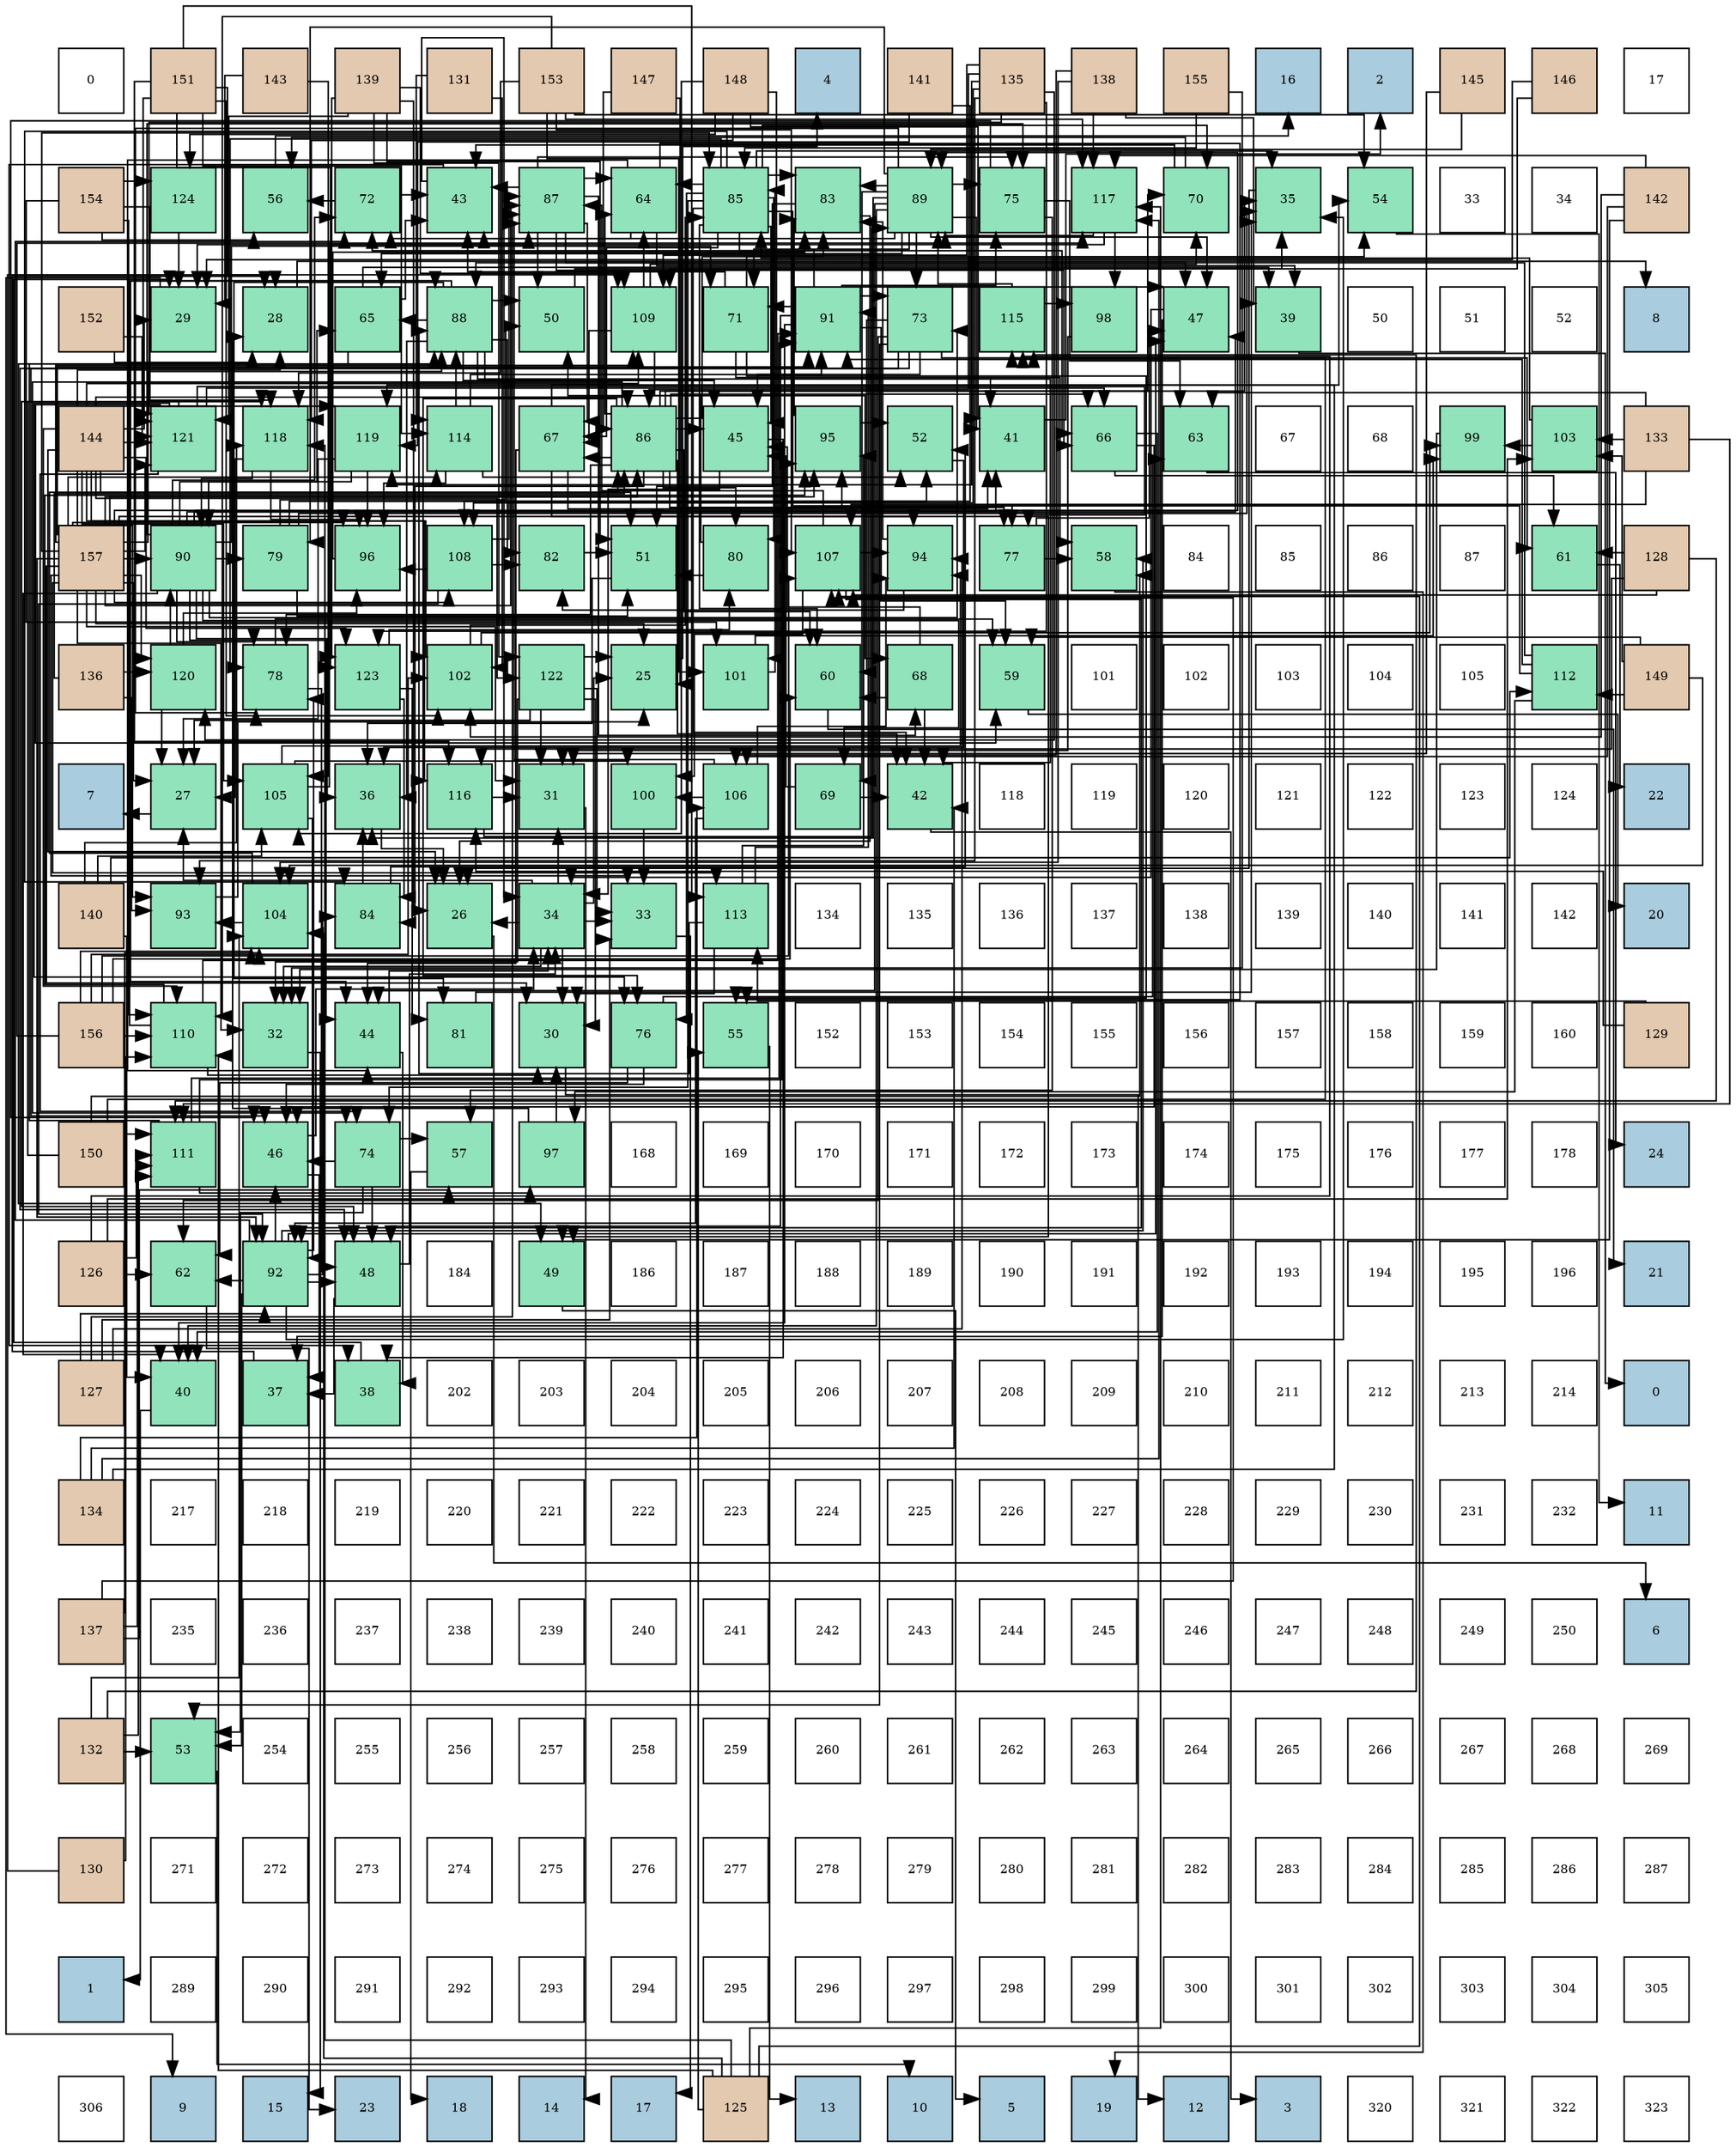 digraph layout{
 rankdir=TB;
 splines=ortho;
 node [style=filled shape=square fixedsize=true width=0.6];
0[label="0", fontsize=8, fillcolor="#ffffff"];
1[label="151", fontsize=8, fillcolor="#e3c9af"];
2[label="143", fontsize=8, fillcolor="#e3c9af"];
3[label="139", fontsize=8, fillcolor="#e3c9af"];
4[label="131", fontsize=8, fillcolor="#e3c9af"];
5[label="153", fontsize=8, fillcolor="#e3c9af"];
6[label="147", fontsize=8, fillcolor="#e3c9af"];
7[label="148", fontsize=8, fillcolor="#e3c9af"];
8[label="4", fontsize=8, fillcolor="#a9ccde"];
9[label="141", fontsize=8, fillcolor="#e3c9af"];
10[label="135", fontsize=8, fillcolor="#e3c9af"];
11[label="138", fontsize=8, fillcolor="#e3c9af"];
12[label="155", fontsize=8, fillcolor="#e3c9af"];
13[label="16", fontsize=8, fillcolor="#a9ccde"];
14[label="2", fontsize=8, fillcolor="#a9ccde"];
15[label="145", fontsize=8, fillcolor="#e3c9af"];
16[label="146", fontsize=8, fillcolor="#e3c9af"];
17[label="17", fontsize=8, fillcolor="#ffffff"];
18[label="154", fontsize=8, fillcolor="#e3c9af"];
19[label="124", fontsize=8, fillcolor="#91e3bb"];
20[label="56", fontsize=8, fillcolor="#91e3bb"];
21[label="72", fontsize=8, fillcolor="#91e3bb"];
22[label="43", fontsize=8, fillcolor="#91e3bb"];
23[label="87", fontsize=8, fillcolor="#91e3bb"];
24[label="64", fontsize=8, fillcolor="#91e3bb"];
25[label="85", fontsize=8, fillcolor="#91e3bb"];
26[label="83", fontsize=8, fillcolor="#91e3bb"];
27[label="89", fontsize=8, fillcolor="#91e3bb"];
28[label="75", fontsize=8, fillcolor="#91e3bb"];
29[label="117", fontsize=8, fillcolor="#91e3bb"];
30[label="70", fontsize=8, fillcolor="#91e3bb"];
31[label="35", fontsize=8, fillcolor="#91e3bb"];
32[label="54", fontsize=8, fillcolor="#91e3bb"];
33[label="33", fontsize=8, fillcolor="#ffffff"];
34[label="34", fontsize=8, fillcolor="#ffffff"];
35[label="142", fontsize=8, fillcolor="#e3c9af"];
36[label="152", fontsize=8, fillcolor="#e3c9af"];
37[label="29", fontsize=8, fillcolor="#91e3bb"];
38[label="28", fontsize=8, fillcolor="#91e3bb"];
39[label="65", fontsize=8, fillcolor="#91e3bb"];
40[label="88", fontsize=8, fillcolor="#91e3bb"];
41[label="50", fontsize=8, fillcolor="#91e3bb"];
42[label="109", fontsize=8, fillcolor="#91e3bb"];
43[label="71", fontsize=8, fillcolor="#91e3bb"];
44[label="91", fontsize=8, fillcolor="#91e3bb"];
45[label="73", fontsize=8, fillcolor="#91e3bb"];
46[label="115", fontsize=8, fillcolor="#91e3bb"];
47[label="98", fontsize=8, fillcolor="#91e3bb"];
48[label="47", fontsize=8, fillcolor="#91e3bb"];
49[label="39", fontsize=8, fillcolor="#91e3bb"];
50[label="50", fontsize=8, fillcolor="#ffffff"];
51[label="51", fontsize=8, fillcolor="#ffffff"];
52[label="52", fontsize=8, fillcolor="#ffffff"];
53[label="8", fontsize=8, fillcolor="#a9ccde"];
54[label="144", fontsize=8, fillcolor="#e3c9af"];
55[label="121", fontsize=8, fillcolor="#91e3bb"];
56[label="118", fontsize=8, fillcolor="#91e3bb"];
57[label="119", fontsize=8, fillcolor="#91e3bb"];
58[label="114", fontsize=8, fillcolor="#91e3bb"];
59[label="67", fontsize=8, fillcolor="#91e3bb"];
60[label="86", fontsize=8, fillcolor="#91e3bb"];
61[label="45", fontsize=8, fillcolor="#91e3bb"];
62[label="95", fontsize=8, fillcolor="#91e3bb"];
63[label="52", fontsize=8, fillcolor="#91e3bb"];
64[label="41", fontsize=8, fillcolor="#91e3bb"];
65[label="66", fontsize=8, fillcolor="#91e3bb"];
66[label="63", fontsize=8, fillcolor="#91e3bb"];
67[label="67", fontsize=8, fillcolor="#ffffff"];
68[label="68", fontsize=8, fillcolor="#ffffff"];
69[label="99", fontsize=8, fillcolor="#91e3bb"];
70[label="103", fontsize=8, fillcolor="#91e3bb"];
71[label="133", fontsize=8, fillcolor="#e3c9af"];
72[label="157", fontsize=8, fillcolor="#e3c9af"];
73[label="90", fontsize=8, fillcolor="#91e3bb"];
74[label="79", fontsize=8, fillcolor="#91e3bb"];
75[label="96", fontsize=8, fillcolor="#91e3bb"];
76[label="108", fontsize=8, fillcolor="#91e3bb"];
77[label="82", fontsize=8, fillcolor="#91e3bb"];
78[label="51", fontsize=8, fillcolor="#91e3bb"];
79[label="80", fontsize=8, fillcolor="#91e3bb"];
80[label="107", fontsize=8, fillcolor="#91e3bb"];
81[label="94", fontsize=8, fillcolor="#91e3bb"];
82[label="77", fontsize=8, fillcolor="#91e3bb"];
83[label="58", fontsize=8, fillcolor="#91e3bb"];
84[label="84", fontsize=8, fillcolor="#ffffff"];
85[label="85", fontsize=8, fillcolor="#ffffff"];
86[label="86", fontsize=8, fillcolor="#ffffff"];
87[label="87", fontsize=8, fillcolor="#ffffff"];
88[label="61", fontsize=8, fillcolor="#91e3bb"];
89[label="128", fontsize=8, fillcolor="#e3c9af"];
90[label="136", fontsize=8, fillcolor="#e3c9af"];
91[label="120", fontsize=8, fillcolor="#91e3bb"];
92[label="78", fontsize=8, fillcolor="#91e3bb"];
93[label="123", fontsize=8, fillcolor="#91e3bb"];
94[label="102", fontsize=8, fillcolor="#91e3bb"];
95[label="122", fontsize=8, fillcolor="#91e3bb"];
96[label="25", fontsize=8, fillcolor="#91e3bb"];
97[label="101", fontsize=8, fillcolor="#91e3bb"];
98[label="60", fontsize=8, fillcolor="#91e3bb"];
99[label="68", fontsize=8, fillcolor="#91e3bb"];
100[label="59", fontsize=8, fillcolor="#91e3bb"];
101[label="101", fontsize=8, fillcolor="#ffffff"];
102[label="102", fontsize=8, fillcolor="#ffffff"];
103[label="103", fontsize=8, fillcolor="#ffffff"];
104[label="104", fontsize=8, fillcolor="#ffffff"];
105[label="105", fontsize=8, fillcolor="#ffffff"];
106[label="112", fontsize=8, fillcolor="#91e3bb"];
107[label="149", fontsize=8, fillcolor="#e3c9af"];
108[label="7", fontsize=8, fillcolor="#a9ccde"];
109[label="27", fontsize=8, fillcolor="#91e3bb"];
110[label="105", fontsize=8, fillcolor="#91e3bb"];
111[label="36", fontsize=8, fillcolor="#91e3bb"];
112[label="116", fontsize=8, fillcolor="#91e3bb"];
113[label="31", fontsize=8, fillcolor="#91e3bb"];
114[label="100", fontsize=8, fillcolor="#91e3bb"];
115[label="106", fontsize=8, fillcolor="#91e3bb"];
116[label="69", fontsize=8, fillcolor="#91e3bb"];
117[label="42", fontsize=8, fillcolor="#91e3bb"];
118[label="118", fontsize=8, fillcolor="#ffffff"];
119[label="119", fontsize=8, fillcolor="#ffffff"];
120[label="120", fontsize=8, fillcolor="#ffffff"];
121[label="121", fontsize=8, fillcolor="#ffffff"];
122[label="122", fontsize=8, fillcolor="#ffffff"];
123[label="123", fontsize=8, fillcolor="#ffffff"];
124[label="124", fontsize=8, fillcolor="#ffffff"];
125[label="22", fontsize=8, fillcolor="#a9ccde"];
126[label="140", fontsize=8, fillcolor="#e3c9af"];
127[label="93", fontsize=8, fillcolor="#91e3bb"];
128[label="104", fontsize=8, fillcolor="#91e3bb"];
129[label="84", fontsize=8, fillcolor="#91e3bb"];
130[label="26", fontsize=8, fillcolor="#91e3bb"];
131[label="34", fontsize=8, fillcolor="#91e3bb"];
132[label="33", fontsize=8, fillcolor="#91e3bb"];
133[label="113", fontsize=8, fillcolor="#91e3bb"];
134[label="134", fontsize=8, fillcolor="#ffffff"];
135[label="135", fontsize=8, fillcolor="#ffffff"];
136[label="136", fontsize=8, fillcolor="#ffffff"];
137[label="137", fontsize=8, fillcolor="#ffffff"];
138[label="138", fontsize=8, fillcolor="#ffffff"];
139[label="139", fontsize=8, fillcolor="#ffffff"];
140[label="140", fontsize=8, fillcolor="#ffffff"];
141[label="141", fontsize=8, fillcolor="#ffffff"];
142[label="142", fontsize=8, fillcolor="#ffffff"];
143[label="20", fontsize=8, fillcolor="#a9ccde"];
144[label="156", fontsize=8, fillcolor="#e3c9af"];
145[label="110", fontsize=8, fillcolor="#91e3bb"];
146[label="32", fontsize=8, fillcolor="#91e3bb"];
147[label="44", fontsize=8, fillcolor="#91e3bb"];
148[label="81", fontsize=8, fillcolor="#91e3bb"];
149[label="30", fontsize=8, fillcolor="#91e3bb"];
150[label="76", fontsize=8, fillcolor="#91e3bb"];
151[label="55", fontsize=8, fillcolor="#91e3bb"];
152[label="152", fontsize=8, fillcolor="#ffffff"];
153[label="153", fontsize=8, fillcolor="#ffffff"];
154[label="154", fontsize=8, fillcolor="#ffffff"];
155[label="155", fontsize=8, fillcolor="#ffffff"];
156[label="156", fontsize=8, fillcolor="#ffffff"];
157[label="157", fontsize=8, fillcolor="#ffffff"];
158[label="158", fontsize=8, fillcolor="#ffffff"];
159[label="159", fontsize=8, fillcolor="#ffffff"];
160[label="160", fontsize=8, fillcolor="#ffffff"];
161[label="129", fontsize=8, fillcolor="#e3c9af"];
162[label="150", fontsize=8, fillcolor="#e3c9af"];
163[label="111", fontsize=8, fillcolor="#91e3bb"];
164[label="46", fontsize=8, fillcolor="#91e3bb"];
165[label="74", fontsize=8, fillcolor="#91e3bb"];
166[label="57", fontsize=8, fillcolor="#91e3bb"];
167[label="97", fontsize=8, fillcolor="#91e3bb"];
168[label="168", fontsize=8, fillcolor="#ffffff"];
169[label="169", fontsize=8, fillcolor="#ffffff"];
170[label="170", fontsize=8, fillcolor="#ffffff"];
171[label="171", fontsize=8, fillcolor="#ffffff"];
172[label="172", fontsize=8, fillcolor="#ffffff"];
173[label="173", fontsize=8, fillcolor="#ffffff"];
174[label="174", fontsize=8, fillcolor="#ffffff"];
175[label="175", fontsize=8, fillcolor="#ffffff"];
176[label="176", fontsize=8, fillcolor="#ffffff"];
177[label="177", fontsize=8, fillcolor="#ffffff"];
178[label="178", fontsize=8, fillcolor="#ffffff"];
179[label="24", fontsize=8, fillcolor="#a9ccde"];
180[label="126", fontsize=8, fillcolor="#e3c9af"];
181[label="62", fontsize=8, fillcolor="#91e3bb"];
182[label="92", fontsize=8, fillcolor="#91e3bb"];
183[label="48", fontsize=8, fillcolor="#91e3bb"];
184[label="184", fontsize=8, fillcolor="#ffffff"];
185[label="49", fontsize=8, fillcolor="#91e3bb"];
186[label="186", fontsize=8, fillcolor="#ffffff"];
187[label="187", fontsize=8, fillcolor="#ffffff"];
188[label="188", fontsize=8, fillcolor="#ffffff"];
189[label="189", fontsize=8, fillcolor="#ffffff"];
190[label="190", fontsize=8, fillcolor="#ffffff"];
191[label="191", fontsize=8, fillcolor="#ffffff"];
192[label="192", fontsize=8, fillcolor="#ffffff"];
193[label="193", fontsize=8, fillcolor="#ffffff"];
194[label="194", fontsize=8, fillcolor="#ffffff"];
195[label="195", fontsize=8, fillcolor="#ffffff"];
196[label="196", fontsize=8, fillcolor="#ffffff"];
197[label="21", fontsize=8, fillcolor="#a9ccde"];
198[label="127", fontsize=8, fillcolor="#e3c9af"];
199[label="40", fontsize=8, fillcolor="#91e3bb"];
200[label="37", fontsize=8, fillcolor="#91e3bb"];
201[label="38", fontsize=8, fillcolor="#91e3bb"];
202[label="202", fontsize=8, fillcolor="#ffffff"];
203[label="203", fontsize=8, fillcolor="#ffffff"];
204[label="204", fontsize=8, fillcolor="#ffffff"];
205[label="205", fontsize=8, fillcolor="#ffffff"];
206[label="206", fontsize=8, fillcolor="#ffffff"];
207[label="207", fontsize=8, fillcolor="#ffffff"];
208[label="208", fontsize=8, fillcolor="#ffffff"];
209[label="209", fontsize=8, fillcolor="#ffffff"];
210[label="210", fontsize=8, fillcolor="#ffffff"];
211[label="211", fontsize=8, fillcolor="#ffffff"];
212[label="212", fontsize=8, fillcolor="#ffffff"];
213[label="213", fontsize=8, fillcolor="#ffffff"];
214[label="214", fontsize=8, fillcolor="#ffffff"];
215[label="0", fontsize=8, fillcolor="#a9ccde"];
216[label="134", fontsize=8, fillcolor="#e3c9af"];
217[label="217", fontsize=8, fillcolor="#ffffff"];
218[label="218", fontsize=8, fillcolor="#ffffff"];
219[label="219", fontsize=8, fillcolor="#ffffff"];
220[label="220", fontsize=8, fillcolor="#ffffff"];
221[label="221", fontsize=8, fillcolor="#ffffff"];
222[label="222", fontsize=8, fillcolor="#ffffff"];
223[label="223", fontsize=8, fillcolor="#ffffff"];
224[label="224", fontsize=8, fillcolor="#ffffff"];
225[label="225", fontsize=8, fillcolor="#ffffff"];
226[label="226", fontsize=8, fillcolor="#ffffff"];
227[label="227", fontsize=8, fillcolor="#ffffff"];
228[label="228", fontsize=8, fillcolor="#ffffff"];
229[label="229", fontsize=8, fillcolor="#ffffff"];
230[label="230", fontsize=8, fillcolor="#ffffff"];
231[label="231", fontsize=8, fillcolor="#ffffff"];
232[label="232", fontsize=8, fillcolor="#ffffff"];
233[label="11", fontsize=8, fillcolor="#a9ccde"];
234[label="137", fontsize=8, fillcolor="#e3c9af"];
235[label="235", fontsize=8, fillcolor="#ffffff"];
236[label="236", fontsize=8, fillcolor="#ffffff"];
237[label="237", fontsize=8, fillcolor="#ffffff"];
238[label="238", fontsize=8, fillcolor="#ffffff"];
239[label="239", fontsize=8, fillcolor="#ffffff"];
240[label="240", fontsize=8, fillcolor="#ffffff"];
241[label="241", fontsize=8, fillcolor="#ffffff"];
242[label="242", fontsize=8, fillcolor="#ffffff"];
243[label="243", fontsize=8, fillcolor="#ffffff"];
244[label="244", fontsize=8, fillcolor="#ffffff"];
245[label="245", fontsize=8, fillcolor="#ffffff"];
246[label="246", fontsize=8, fillcolor="#ffffff"];
247[label="247", fontsize=8, fillcolor="#ffffff"];
248[label="248", fontsize=8, fillcolor="#ffffff"];
249[label="249", fontsize=8, fillcolor="#ffffff"];
250[label="250", fontsize=8, fillcolor="#ffffff"];
251[label="6", fontsize=8, fillcolor="#a9ccde"];
252[label="132", fontsize=8, fillcolor="#e3c9af"];
253[label="53", fontsize=8, fillcolor="#91e3bb"];
254[label="254", fontsize=8, fillcolor="#ffffff"];
255[label="255", fontsize=8, fillcolor="#ffffff"];
256[label="256", fontsize=8, fillcolor="#ffffff"];
257[label="257", fontsize=8, fillcolor="#ffffff"];
258[label="258", fontsize=8, fillcolor="#ffffff"];
259[label="259", fontsize=8, fillcolor="#ffffff"];
260[label="260", fontsize=8, fillcolor="#ffffff"];
261[label="261", fontsize=8, fillcolor="#ffffff"];
262[label="262", fontsize=8, fillcolor="#ffffff"];
263[label="263", fontsize=8, fillcolor="#ffffff"];
264[label="264", fontsize=8, fillcolor="#ffffff"];
265[label="265", fontsize=8, fillcolor="#ffffff"];
266[label="266", fontsize=8, fillcolor="#ffffff"];
267[label="267", fontsize=8, fillcolor="#ffffff"];
268[label="268", fontsize=8, fillcolor="#ffffff"];
269[label="269", fontsize=8, fillcolor="#ffffff"];
270[label="130", fontsize=8, fillcolor="#e3c9af"];
271[label="271", fontsize=8, fillcolor="#ffffff"];
272[label="272", fontsize=8, fillcolor="#ffffff"];
273[label="273", fontsize=8, fillcolor="#ffffff"];
274[label="274", fontsize=8, fillcolor="#ffffff"];
275[label="275", fontsize=8, fillcolor="#ffffff"];
276[label="276", fontsize=8, fillcolor="#ffffff"];
277[label="277", fontsize=8, fillcolor="#ffffff"];
278[label="278", fontsize=8, fillcolor="#ffffff"];
279[label="279", fontsize=8, fillcolor="#ffffff"];
280[label="280", fontsize=8, fillcolor="#ffffff"];
281[label="281", fontsize=8, fillcolor="#ffffff"];
282[label="282", fontsize=8, fillcolor="#ffffff"];
283[label="283", fontsize=8, fillcolor="#ffffff"];
284[label="284", fontsize=8, fillcolor="#ffffff"];
285[label="285", fontsize=8, fillcolor="#ffffff"];
286[label="286", fontsize=8, fillcolor="#ffffff"];
287[label="287", fontsize=8, fillcolor="#ffffff"];
288[label="1", fontsize=8, fillcolor="#a9ccde"];
289[label="289", fontsize=8, fillcolor="#ffffff"];
290[label="290", fontsize=8, fillcolor="#ffffff"];
291[label="291", fontsize=8, fillcolor="#ffffff"];
292[label="292", fontsize=8, fillcolor="#ffffff"];
293[label="293", fontsize=8, fillcolor="#ffffff"];
294[label="294", fontsize=8, fillcolor="#ffffff"];
295[label="295", fontsize=8, fillcolor="#ffffff"];
296[label="296", fontsize=8, fillcolor="#ffffff"];
297[label="297", fontsize=8, fillcolor="#ffffff"];
298[label="298", fontsize=8, fillcolor="#ffffff"];
299[label="299", fontsize=8, fillcolor="#ffffff"];
300[label="300", fontsize=8, fillcolor="#ffffff"];
301[label="301", fontsize=8, fillcolor="#ffffff"];
302[label="302", fontsize=8, fillcolor="#ffffff"];
303[label="303", fontsize=8, fillcolor="#ffffff"];
304[label="304", fontsize=8, fillcolor="#ffffff"];
305[label="305", fontsize=8, fillcolor="#ffffff"];
306[label="306", fontsize=8, fillcolor="#ffffff"];
307[label="9", fontsize=8, fillcolor="#a9ccde"];
308[label="15", fontsize=8, fillcolor="#a9ccde"];
309[label="23", fontsize=8, fillcolor="#a9ccde"];
310[label="18", fontsize=8, fillcolor="#a9ccde"];
311[label="14", fontsize=8, fillcolor="#a9ccde"];
312[label="17", fontsize=8, fillcolor="#a9ccde"];
313[label="125", fontsize=8, fillcolor="#e3c9af"];
314[label="13", fontsize=8, fillcolor="#a9ccde"];
315[label="10", fontsize=8, fillcolor="#a9ccde"];
316[label="5", fontsize=8, fillcolor="#a9ccde"];
317[label="19", fontsize=8, fillcolor="#a9ccde"];
318[label="12", fontsize=8, fillcolor="#a9ccde"];
319[label="3", fontsize=8, fillcolor="#a9ccde"];
320[label="320", fontsize=8, fillcolor="#ffffff"];
321[label="321", fontsize=8, fillcolor="#ffffff"];
322[label="322", fontsize=8, fillcolor="#ffffff"];
323[label="323", fontsize=8, fillcolor="#ffffff"];
edge [constraint=false, style=vis];96 -> 8;
130 -> 251;
109 -> 108;
38 -> 53;
37 -> 307;
149 -> 318;
113 -> 311;
146 -> 308;
132 -> 312;
131 -> 96;
131 -> 130;
131 -> 109;
131 -> 149;
131 -> 113;
131 -> 146;
131 -> 132;
31 -> 130;
111 -> 130;
200 -> 38;
201 -> 37;
49 -> 215;
199 -> 288;
64 -> 14;
117 -> 319;
22 -> 131;
22 -> 201;
147 -> 131;
147 -> 201;
61 -> 131;
61 -> 201;
164 -> 131;
164 -> 200;
48 -> 131;
48 -> 200;
183 -> 131;
183 -> 200;
185 -> 316;
41 -> 31;
78 -> 111;
63 -> 111;
253 -> 315;
32 -> 233;
151 -> 314;
20 -> 13;
166 -> 310;
83 -> 317;
100 -> 143;
98 -> 197;
88 -> 125;
181 -> 309;
66 -> 179;
24 -> 49;
24 -> 22;
24 -> 147;
24 -> 151;
39 -> 49;
39 -> 22;
39 -> 185;
65 -> 199;
65 -> 164;
65 -> 88;
59 -> 64;
59 -> 147;
59 -> 185;
59 -> 32;
99 -> 117;
99 -> 61;
99 -> 98;
116 -> 117;
116 -> 61;
30 -> 22;
30 -> 20;
43 -> 22;
43 -> 32;
43 -> 151;
43 -> 83;
21 -> 22;
21 -> 20;
45 -> 61;
45 -> 164;
45 -> 183;
45 -> 253;
45 -> 98;
45 -> 88;
45 -> 181;
165 -> 164;
165 -> 183;
165 -> 253;
165 -> 166;
28 -> 164;
28 -> 166;
28 -> 66;
150 -> 164;
150 -> 181;
150 -> 66;
82 -> 48;
82 -> 83;
92 -> 183;
92 -> 100;
74 -> 31;
74 -> 41;
74 -> 78;
74 -> 63;
79 -> 41;
79 -> 78;
148 -> 31;
77 -> 78;
26 -> 130;
26 -> 78;
129 -> 111;
129 -> 63;
25 -> 31;
25 -> 117;
25 -> 61;
25 -> 98;
25 -> 24;
25 -> 65;
25 -> 59;
25 -> 30;
25 -> 165;
25 -> 150;
25 -> 82;
25 -> 92;
25 -> 79;
25 -> 26;
25 -> 129;
60 -> 31;
60 -> 117;
60 -> 61;
60 -> 98;
60 -> 24;
60 -> 65;
60 -> 59;
60 -> 30;
60 -> 165;
60 -> 150;
60 -> 82;
60 -> 92;
60 -> 79;
60 -> 26;
60 -> 129;
23 -> 22;
23 -> 48;
23 -> 41;
23 -> 24;
23 -> 65;
23 -> 59;
23 -> 99;
23 -> 28;
40 -> 111;
40 -> 64;
40 -> 117;
40 -> 147;
40 -> 61;
40 -> 41;
40 -> 39;
40 -> 148;
40 -> 77;
27 -> 111;
27 -> 199;
27 -> 64;
27 -> 147;
27 -> 48;
27 -> 39;
27 -> 116;
27 -> 43;
27 -> 21;
27 -> 45;
27 -> 28;
27 -> 92;
27 -> 74;
27 -> 26;
73 -> 111;
73 -> 199;
73 -> 64;
73 -> 147;
73 -> 48;
73 -> 39;
73 -> 116;
73 -> 43;
73 -> 21;
73 -> 45;
73 -> 28;
73 -> 92;
73 -> 74;
44 -> 199;
44 -> 48;
44 -> 183;
44 -> 100;
44 -> 43;
44 -> 21;
44 -> 45;
44 -> 28;
182 -> 31;
182 -> 164;
182 -> 48;
182 -> 183;
182 -> 253;
182 -> 83;
182 -> 181;
182 -> 21;
182 -> 92;
182 -> 129;
127 -> 96;
81 -> 77;
81 -> 26;
62 -> 63;
62 -> 26;
75 -> 26;
167 -> 38;
167 -> 149;
47 -> 113;
69 -> 146;
114 -> 132;
97 -> 25;
97 -> 69;
94 -> 25;
94 -> 69;
70 -> 25;
70 -> 69;
128 -> 60;
128 -> 127;
110 -> 23;
110 -> 182;
110 -> 81;
110 -> 114;
115 -> 23;
115 -> 182;
115 -> 81;
115 -> 114;
80 -> 23;
80 -> 182;
80 -> 81;
80 -> 114;
76 -> 77;
76 -> 23;
76 -> 182;
76 -> 75;
42 -> 24;
42 -> 59;
42 -> 99;
42 -> 30;
145 -> 149;
145 -> 40;
145 -> 44;
145 -> 62;
163 -> 40;
163 -> 44;
163 -> 62;
163 -> 167;
106 -> 40;
106 -> 44;
106 -> 62;
106 -> 167;
133 -> 149;
133 -> 40;
133 -> 44;
133 -> 62;
58 -> 63;
58 -> 40;
58 -> 44;
58 -> 75;
46 -> 27;
46 -> 47;
112 -> 113;
112 -> 27;
29 -> 37;
29 -> 27;
29 -> 47;
56 -> 109;
56 -> 73;
56 -> 75;
57 -> 109;
57 -> 73;
57 -> 75;
91 -> 109;
91 -> 73;
91 -> 75;
55 -> 183;
55 -> 100;
55 -> 65;
55 -> 165;
55 -> 150;
55 -> 82;
95 -> 96;
95 -> 109;
95 -> 149;
95 -> 113;
95 -> 146;
95 -> 132;
93 -> 79;
93 -> 148;
93 -> 129;
19 -> 37;
313 -> 151;
313 -> 128;
313 -> 80;
313 -> 145;
313 -> 29;
313 -> 56;
180 -> 181;
180 -> 70;
180 -> 163;
180 -> 46;
198 -> 132;
198 -> 23;
198 -> 182;
198 -> 81;
89 -> 88;
89 -> 80;
89 -> 163;
89 -> 112;
161 -> 133;
161 -> 112;
270 -> 38;
270 -> 145;
4 -> 94;
4 -> 58;
252 -> 253;
252 -> 128;
252 -> 163;
252 -> 46;
71 -> 66;
71 -> 70;
71 -> 80;
71 -> 163;
216 -> 117;
216 -> 115;
216 -> 29;
216 -> 57;
10 -> 60;
10 -> 127;
10 -> 76;
10 -> 42;
10 -> 57;
10 -> 91;
10 -> 55;
10 -> 93;
90 -> 60;
90 -> 127;
90 -> 91;
234 -> 166;
234 -> 128;
234 -> 80;
234 -> 163;
11 -> 49;
11 -> 128;
11 -> 115;
11 -> 29;
3 -> 130;
3 -> 78;
3 -> 42;
3 -> 55;
3 -> 95;
3 -> 93;
126 -> 199;
126 -> 110;
126 -> 106;
126 -> 56;
9 -> 76;
9 -> 57;
35 -> 185;
35 -> 94;
35 -> 115;
35 -> 29;
2 -> 37;
2 -> 110;
54 -> 130;
54 -> 38;
54 -> 37;
54 -> 78;
54 -> 60;
54 -> 127;
54 -> 94;
54 -> 110;
54 -> 42;
54 -> 145;
54 -> 112;
54 -> 57;
54 -> 55;
54 -> 95;
54 -> 93;
15 -> 113;
15 -> 27;
16 -> 37;
16 -> 42;
6 -> 96;
6 -> 60;
7 -> 64;
7 -> 97;
7 -> 110;
7 -> 56;
7 -> 19;
107 -> 100;
107 -> 70;
107 -> 128;
107 -> 106;
162 -> 83;
162 -> 163;
162 -> 46;
162 -> 56;
1 -> 94;
1 -> 42;
1 -> 133;
1 -> 58;
1 -> 112;
1 -> 55;
1 -> 93;
36 -> 38;
36 -> 55;
5 -> 32;
5 -> 97;
5 -> 80;
5 -> 145;
5 -> 29;
5 -> 56;
18 -> 20;
18 -> 97;
18 -> 145;
18 -> 56;
18 -> 19;
12 -> 146;
12 -> 25;
144 -> 98;
144 -> 94;
144 -> 128;
144 -> 80;
144 -> 145;
144 -> 29;
72 -> 96;
72 -> 109;
72 -> 149;
72 -> 113;
72 -> 146;
72 -> 132;
72 -> 25;
72 -> 60;
72 -> 23;
72 -> 40;
72 -> 27;
72 -> 73;
72 -> 44;
72 -> 182;
72 -> 81;
72 -> 62;
72 -> 75;
72 -> 76;
72 -> 42;
72 -> 133;
72 -> 58;
72 -> 91;
72 -> 55;
edge [constraint=true, style=invis];
0 -> 18 -> 36 -> 54 -> 72 -> 90 -> 108 -> 126 -> 144 -> 162 -> 180 -> 198 -> 216 -> 234 -> 252 -> 270 -> 288 -> 306;
1 -> 19 -> 37 -> 55 -> 73 -> 91 -> 109 -> 127 -> 145 -> 163 -> 181 -> 199 -> 217 -> 235 -> 253 -> 271 -> 289 -> 307;
2 -> 20 -> 38 -> 56 -> 74 -> 92 -> 110 -> 128 -> 146 -> 164 -> 182 -> 200 -> 218 -> 236 -> 254 -> 272 -> 290 -> 308;
3 -> 21 -> 39 -> 57 -> 75 -> 93 -> 111 -> 129 -> 147 -> 165 -> 183 -> 201 -> 219 -> 237 -> 255 -> 273 -> 291 -> 309;
4 -> 22 -> 40 -> 58 -> 76 -> 94 -> 112 -> 130 -> 148 -> 166 -> 184 -> 202 -> 220 -> 238 -> 256 -> 274 -> 292 -> 310;
5 -> 23 -> 41 -> 59 -> 77 -> 95 -> 113 -> 131 -> 149 -> 167 -> 185 -> 203 -> 221 -> 239 -> 257 -> 275 -> 293 -> 311;
6 -> 24 -> 42 -> 60 -> 78 -> 96 -> 114 -> 132 -> 150 -> 168 -> 186 -> 204 -> 222 -> 240 -> 258 -> 276 -> 294 -> 312;
7 -> 25 -> 43 -> 61 -> 79 -> 97 -> 115 -> 133 -> 151 -> 169 -> 187 -> 205 -> 223 -> 241 -> 259 -> 277 -> 295 -> 313;
8 -> 26 -> 44 -> 62 -> 80 -> 98 -> 116 -> 134 -> 152 -> 170 -> 188 -> 206 -> 224 -> 242 -> 260 -> 278 -> 296 -> 314;
9 -> 27 -> 45 -> 63 -> 81 -> 99 -> 117 -> 135 -> 153 -> 171 -> 189 -> 207 -> 225 -> 243 -> 261 -> 279 -> 297 -> 315;
10 -> 28 -> 46 -> 64 -> 82 -> 100 -> 118 -> 136 -> 154 -> 172 -> 190 -> 208 -> 226 -> 244 -> 262 -> 280 -> 298 -> 316;
11 -> 29 -> 47 -> 65 -> 83 -> 101 -> 119 -> 137 -> 155 -> 173 -> 191 -> 209 -> 227 -> 245 -> 263 -> 281 -> 299 -> 317;
12 -> 30 -> 48 -> 66 -> 84 -> 102 -> 120 -> 138 -> 156 -> 174 -> 192 -> 210 -> 228 -> 246 -> 264 -> 282 -> 300 -> 318;
13 -> 31 -> 49 -> 67 -> 85 -> 103 -> 121 -> 139 -> 157 -> 175 -> 193 -> 211 -> 229 -> 247 -> 265 -> 283 -> 301 -> 319;
14 -> 32 -> 50 -> 68 -> 86 -> 104 -> 122 -> 140 -> 158 -> 176 -> 194 -> 212 -> 230 -> 248 -> 266 -> 284 -> 302 -> 320;
15 -> 33 -> 51 -> 69 -> 87 -> 105 -> 123 -> 141 -> 159 -> 177 -> 195 -> 213 -> 231 -> 249 -> 267 -> 285 -> 303 -> 321;
16 -> 34 -> 52 -> 70 -> 88 -> 106 -> 124 -> 142 -> 160 -> 178 -> 196 -> 214 -> 232 -> 250 -> 268 -> 286 -> 304 -> 322;
17 -> 35 -> 53 -> 71 -> 89 -> 107 -> 125 -> 143 -> 161 -> 179 -> 197 -> 215 -> 233 -> 251 -> 269 -> 287 -> 305 -> 323;
rank = same {0 -> 1 -> 2 -> 3 -> 4 -> 5 -> 6 -> 7 -> 8 -> 9 -> 10 -> 11 -> 12 -> 13 -> 14 -> 15 -> 16 -> 17};
rank = same {18 -> 19 -> 20 -> 21 -> 22 -> 23 -> 24 -> 25 -> 26 -> 27 -> 28 -> 29 -> 30 -> 31 -> 32 -> 33 -> 34 -> 35};
rank = same {36 -> 37 -> 38 -> 39 -> 40 -> 41 -> 42 -> 43 -> 44 -> 45 -> 46 -> 47 -> 48 -> 49 -> 50 -> 51 -> 52 -> 53};
rank = same {54 -> 55 -> 56 -> 57 -> 58 -> 59 -> 60 -> 61 -> 62 -> 63 -> 64 -> 65 -> 66 -> 67 -> 68 -> 69 -> 70 -> 71};
rank = same {72 -> 73 -> 74 -> 75 -> 76 -> 77 -> 78 -> 79 -> 80 -> 81 -> 82 -> 83 -> 84 -> 85 -> 86 -> 87 -> 88 -> 89};
rank = same {90 -> 91 -> 92 -> 93 -> 94 -> 95 -> 96 -> 97 -> 98 -> 99 -> 100 -> 101 -> 102 -> 103 -> 104 -> 105 -> 106 -> 107};
rank = same {108 -> 109 -> 110 -> 111 -> 112 -> 113 -> 114 -> 115 -> 116 -> 117 -> 118 -> 119 -> 120 -> 121 -> 122 -> 123 -> 124 -> 125};
rank = same {126 -> 127 -> 128 -> 129 -> 130 -> 131 -> 132 -> 133 -> 134 -> 135 -> 136 -> 137 -> 138 -> 139 -> 140 -> 141 -> 142 -> 143};
rank = same {144 -> 145 -> 146 -> 147 -> 148 -> 149 -> 150 -> 151 -> 152 -> 153 -> 154 -> 155 -> 156 -> 157 -> 158 -> 159 -> 160 -> 161};
rank = same {162 -> 163 -> 164 -> 165 -> 166 -> 167 -> 168 -> 169 -> 170 -> 171 -> 172 -> 173 -> 174 -> 175 -> 176 -> 177 -> 178 -> 179};
rank = same {180 -> 181 -> 182 -> 183 -> 184 -> 185 -> 186 -> 187 -> 188 -> 189 -> 190 -> 191 -> 192 -> 193 -> 194 -> 195 -> 196 -> 197};
rank = same {198 -> 199 -> 200 -> 201 -> 202 -> 203 -> 204 -> 205 -> 206 -> 207 -> 208 -> 209 -> 210 -> 211 -> 212 -> 213 -> 214 -> 215};
rank = same {216 -> 217 -> 218 -> 219 -> 220 -> 221 -> 222 -> 223 -> 224 -> 225 -> 226 -> 227 -> 228 -> 229 -> 230 -> 231 -> 232 -> 233};
rank = same {234 -> 235 -> 236 -> 237 -> 238 -> 239 -> 240 -> 241 -> 242 -> 243 -> 244 -> 245 -> 246 -> 247 -> 248 -> 249 -> 250 -> 251};
rank = same {252 -> 253 -> 254 -> 255 -> 256 -> 257 -> 258 -> 259 -> 260 -> 261 -> 262 -> 263 -> 264 -> 265 -> 266 -> 267 -> 268 -> 269};
rank = same {270 -> 271 -> 272 -> 273 -> 274 -> 275 -> 276 -> 277 -> 278 -> 279 -> 280 -> 281 -> 282 -> 283 -> 284 -> 285 -> 286 -> 287};
rank = same {288 -> 289 -> 290 -> 291 -> 292 -> 293 -> 294 -> 295 -> 296 -> 297 -> 298 -> 299 -> 300 -> 301 -> 302 -> 303 -> 304 -> 305};
rank = same {306 -> 307 -> 308 -> 309 -> 310 -> 311 -> 312 -> 313 -> 314 -> 315 -> 316 -> 317 -> 318 -> 319 -> 320 -> 321 -> 322 -> 323};
}